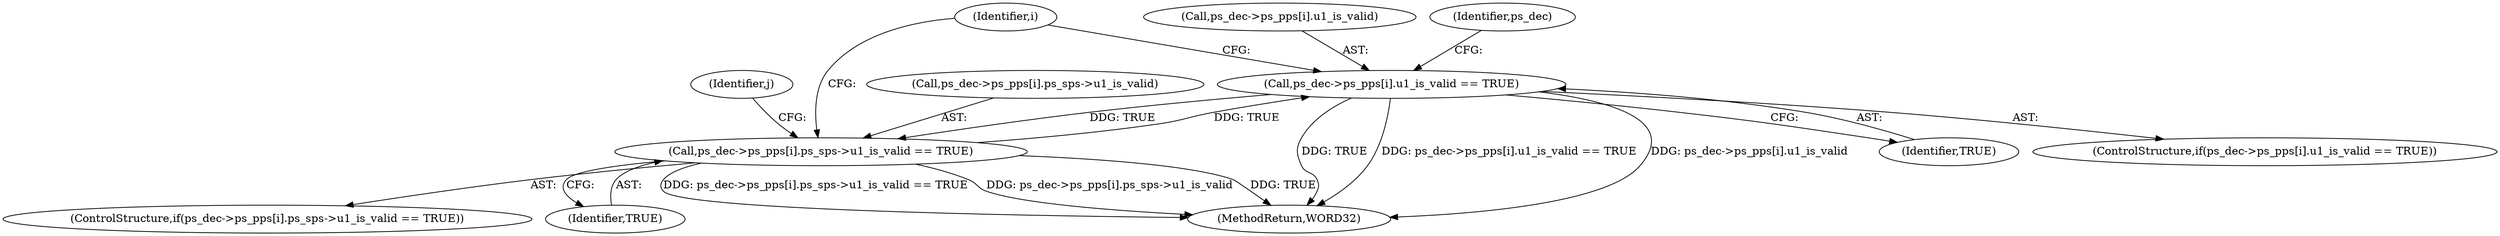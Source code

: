 digraph "0_Android_0b23c81c3dd9ec38f7e6806a3955fed1925541a0_1@array" {
"1000304" [label="(Call,ps_dec->ps_pps[i].u1_is_valid == TRUE)"];
"1000315" [label="(Call,ps_dec->ps_pps[i].ps_sps->u1_is_valid == TRUE)"];
"1000304" [label="(Call,ps_dec->ps_pps[i].u1_is_valid == TRUE)"];
"1000312" [label="(Identifier,TRUE)"];
"1000303" [label="(ControlStructure,if(ps_dec->ps_pps[i].u1_is_valid == TRUE))"];
"1000314" [label="(ControlStructure,if(ps_dec->ps_pps[i].ps_sps->u1_is_valid == TRUE))"];
"1000304" [label="(Call,ps_dec->ps_pps[i].u1_is_valid == TRUE)"];
"1000328" [label="(Identifier,j)"];
"1000325" [label="(Identifier,TRUE)"];
"1000301" [label="(Identifier,i)"];
"1000305" [label="(Call,ps_dec->ps_pps[i].u1_is_valid)"];
"1001427" [label="(MethodReturn,WORD32)"];
"1000316" [label="(Call,ps_dec->ps_pps[i].ps_sps->u1_is_valid)"];
"1000315" [label="(Call,ps_dec->ps_pps[i].ps_sps->u1_is_valid == TRUE)"];
"1000320" [label="(Identifier,ps_dec)"];
"1000304" -> "1000303"  [label="AST: "];
"1000304" -> "1000312"  [label="CFG: "];
"1000305" -> "1000304"  [label="AST: "];
"1000312" -> "1000304"  [label="AST: "];
"1000320" -> "1000304"  [label="CFG: "];
"1000301" -> "1000304"  [label="CFG: "];
"1000304" -> "1001427"  [label="DDG: TRUE"];
"1000304" -> "1001427"  [label="DDG: ps_dec->ps_pps[i].u1_is_valid == TRUE"];
"1000304" -> "1001427"  [label="DDG: ps_dec->ps_pps[i].u1_is_valid"];
"1000315" -> "1000304"  [label="DDG: TRUE"];
"1000304" -> "1000315"  [label="DDG: TRUE"];
"1000315" -> "1000314"  [label="AST: "];
"1000315" -> "1000325"  [label="CFG: "];
"1000316" -> "1000315"  [label="AST: "];
"1000325" -> "1000315"  [label="AST: "];
"1000328" -> "1000315"  [label="CFG: "];
"1000301" -> "1000315"  [label="CFG: "];
"1000315" -> "1001427"  [label="DDG: ps_dec->ps_pps[i].ps_sps->u1_is_valid == TRUE"];
"1000315" -> "1001427"  [label="DDG: ps_dec->ps_pps[i].ps_sps->u1_is_valid"];
"1000315" -> "1001427"  [label="DDG: TRUE"];
}
